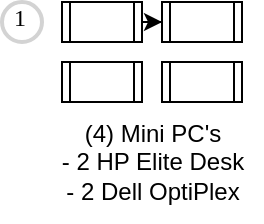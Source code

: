 <mxfile version="26.2.12">
  <diagram name="Page-1" id="We3BUKLPckGY7nSztvs1">
    <mxGraphModel dx="1130" dy="661" grid="1" gridSize="10" guides="1" tooltips="1" connect="1" arrows="1" fold="1" page="1" pageScale="1" pageWidth="1100" pageHeight="850" background="light-dark(#FFFFFF,#FFFFFF)" math="0" shadow="0">
      <root>
        <mxCell id="0" />
        <mxCell id="1" parent="0" />
        <mxCell id="nGBYmMbHCph_nWTUVZQx-1" value="1" style="ellipse;whiteSpace=wrap;html=1;aspect=fixed;strokeWidth=2;fontFamily=Tahoma;spacingBottom=4;spacingRight=2;strokeColor=#d3d3d3;" vertex="1" parent="1">
          <mxGeometry x="10" y="10" width="20" height="20" as="geometry" />
        </mxCell>
        <mxCell id="nGBYmMbHCph_nWTUVZQx-5" value="" style="edgeStyle=orthogonalEdgeStyle;rounded=0;orthogonalLoop=1;jettySize=auto;html=1;" edge="1" parent="1" source="nGBYmMbHCph_nWTUVZQx-2" target="nGBYmMbHCph_nWTUVZQx-4">
          <mxGeometry relative="1" as="geometry" />
        </mxCell>
        <mxCell id="nGBYmMbHCph_nWTUVZQx-2" value="" style="shape=process;whiteSpace=wrap;html=1;backgroundOutline=1;" vertex="1" parent="1">
          <mxGeometry x="40" y="10" width="40" height="20" as="geometry" />
        </mxCell>
        <mxCell id="nGBYmMbHCph_nWTUVZQx-3" value="" style="shape=process;whiteSpace=wrap;html=1;backgroundOutline=1;" vertex="1" parent="1">
          <mxGeometry x="40" y="40" width="40" height="20" as="geometry" />
        </mxCell>
        <mxCell id="nGBYmMbHCph_nWTUVZQx-4" value="" style="shape=process;whiteSpace=wrap;html=1;backgroundOutline=1;" vertex="1" parent="1">
          <mxGeometry x="90" y="10" width="40" height="20" as="geometry" />
        </mxCell>
        <mxCell id="nGBYmMbHCph_nWTUVZQx-6" value="" style="shape=process;whiteSpace=wrap;html=1;backgroundOutline=1;" vertex="1" parent="1">
          <mxGeometry x="90" y="40" width="40" height="20" as="geometry" />
        </mxCell>
        <mxCell id="nGBYmMbHCph_nWTUVZQx-9" value="&lt;div&gt;&lt;span style=&quot;color: light-dark(rgb(0, 0, 0), rgb(0, 0, 0));&quot;&gt;(4) Mini PC&#39;s&lt;/span&gt;&lt;/div&gt;&lt;div&gt;&lt;span style=&quot;color: light-dark(rgb(0, 0, 0), rgb(0, 0, 0));&quot;&gt;- 2 HP Elite Desk&lt;/span&gt;&lt;/div&gt;&lt;div&gt;&lt;span style=&quot;color: light-dark(rgb(0, 0, 0), rgb(0, 0, 0));&quot;&gt;- 2 Dell OptiPlex&lt;/span&gt;&lt;/div&gt;" style="text;html=1;align=center;verticalAlign=middle;resizable=0;points=[];autosize=1;strokeColor=none;fillColor=none;" vertex="1" parent="1">
          <mxGeometry x="30" y="60" width="110" height="60" as="geometry" />
        </mxCell>
      </root>
    </mxGraphModel>
  </diagram>
</mxfile>
